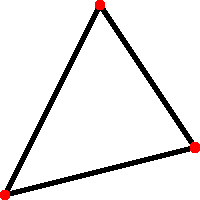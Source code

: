 size(100,100);

pair p1 = (0,0);
pair p2 = (1.0,0.25);
pair p3 = (0.5,1.0);

draw(p1--p2--p3--cycle, linewidth(2));

pen pd = red + linewidth(5);
dot(p1, pd);
dot(p2, pd);
dot(p3, pd);
